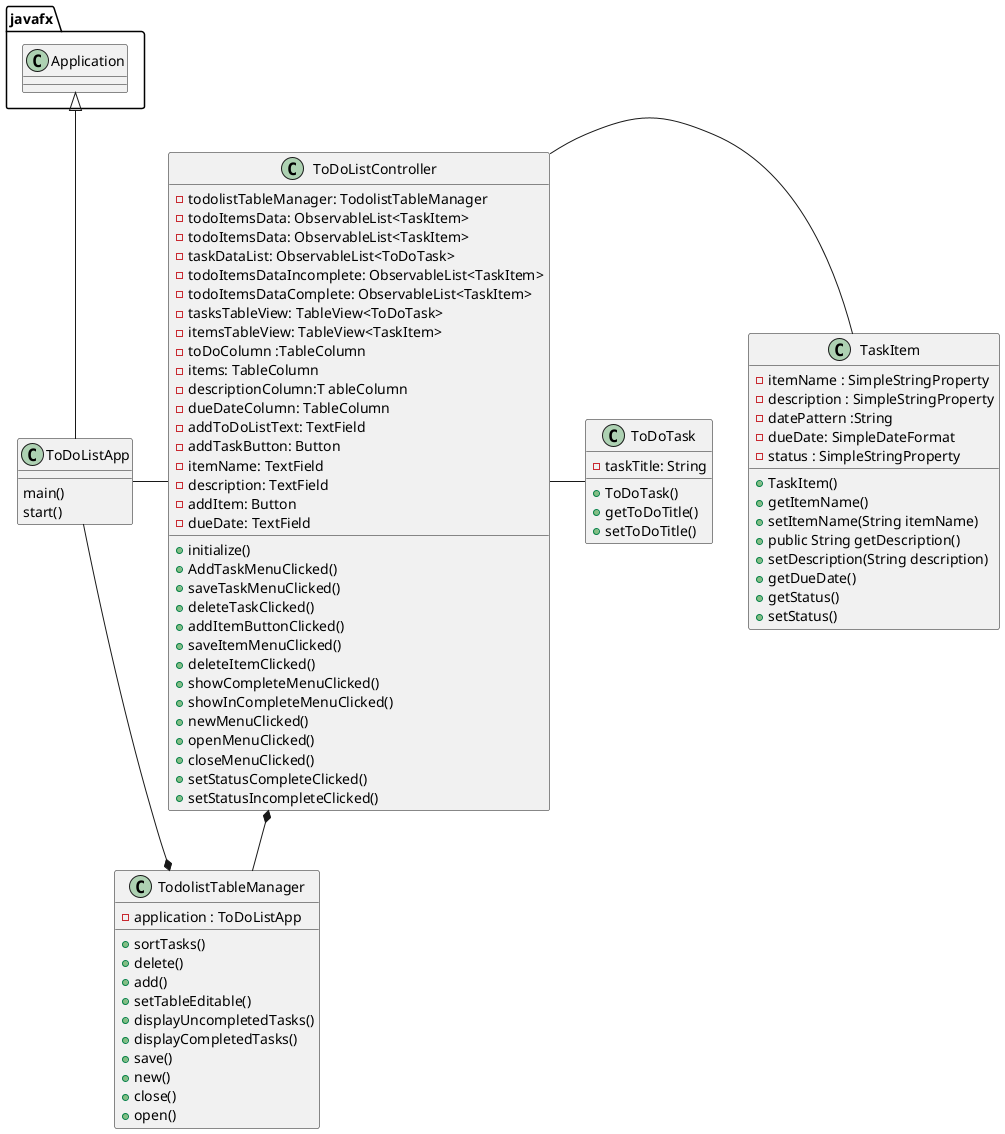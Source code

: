 @startuml
class TodolistTableManager{
- application : ToDoListApp
+ sortTasks()
+ delete()
+ add()
+ setTableEditable()
+ displayUncompletedTasks()
+ displayCompletedTasks()
+ save()
+ new()
+ close()
+ open()
}

class ToDoListController {
    - todolistTableManager: TodolistTableManager
    - todoItemsData: ObservableList<TaskItem>
    - todoItemsData: ObservableList<TaskItem>
    - taskDataList: ObservableList<ToDoTask>
    - todoItemsDataIncomplete: ObservableList<TaskItem>
    - todoItemsDataComplete: ObservableList<TaskItem>
    - tasksTableView: TableView<ToDoTask>
    - itemsTableView: TableView<TaskItem>
    - toDoColumn :TableColumn
    - items: TableColumn
    - descriptionColumn:T ableColumn
    - dueDateColumn: TableColumn
    - addToDoListText: TextField
    - addTaskButton: Button
    - itemName: TextField
    - description: TextField
    - addItem: Button
    - dueDate: TextField

 + initialize()
 + AddTaskMenuClicked()
 + saveTaskMenuClicked()
 + deleteTaskClicked()
 + addItemButtonClicked()
 + saveItemMenuClicked()
 + deleteItemClicked()
 + showCompleteMenuClicked()
 + showInCompleteMenuClicked()
 + newMenuClicked()
 + openMenuClicked()
 + closeMenuClicked()
 + setStatusCompleteClicked()
 + setStatusIncompleteClicked()




}

class ToDoTask{
- taskTitle: String
+ ToDoTask()
+ getToDoTitle()
+ setToDoTitle()
}

class TaskItem{
    -  itemName : SimpleStringProperty
    -  description : SimpleStringProperty
    -  datePattern :String
    -  dueDate: SimpleDateFormat
    -  status : SimpleStringProperty
+ TaskItem()
+ getItemName()
+ setItemName(String itemName)
+ public String getDescription()
+ setDescription(String description)
+ getDueDate()
+ getStatus()
+ setStatus()

}
class ToDoListApp{
main()
start()
}

javafx.Application <|-- ToDoListApp
ToDoListApp - ToDoListController
ToDoListController - TaskItem
ToDoListController - ToDoTask
ToDoListController *-- TodolistTableManager
TodolistTableManager *-- ToDoListApp
@enduml